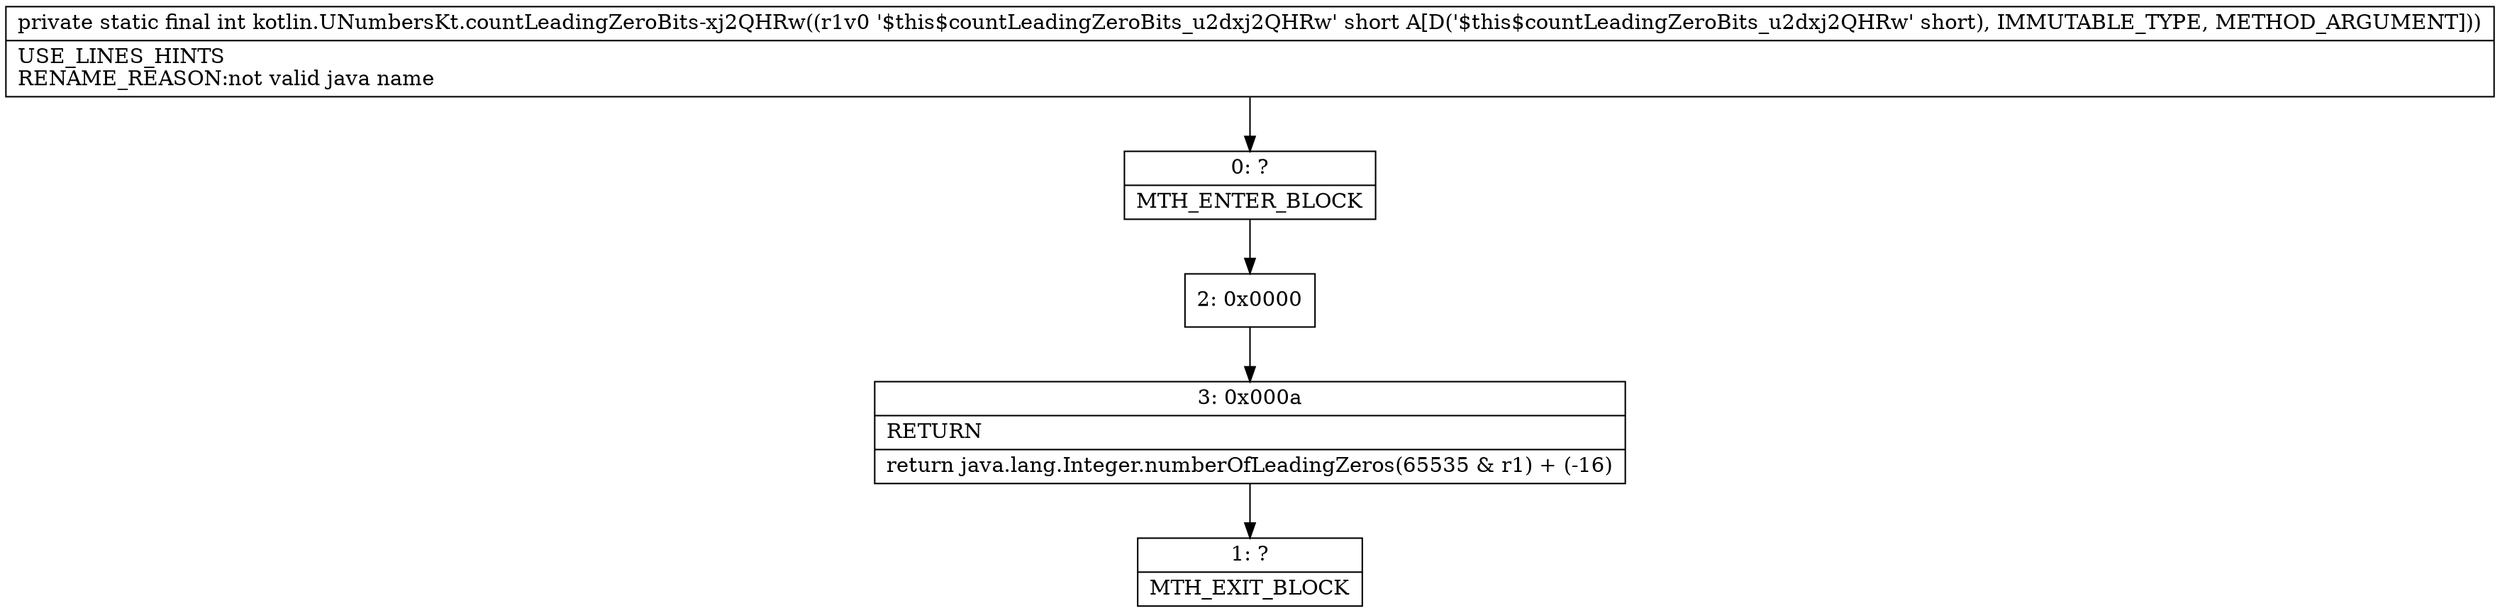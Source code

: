 digraph "CFG forkotlin.UNumbersKt.countLeadingZeroBits\-xj2QHRw(S)I" {
Node_0 [shape=record,label="{0\:\ ?|MTH_ENTER_BLOCK\l}"];
Node_2 [shape=record,label="{2\:\ 0x0000}"];
Node_3 [shape=record,label="{3\:\ 0x000a|RETURN\l|return java.lang.Integer.numberOfLeadingZeros(65535 & r1) + (\-16)\l}"];
Node_1 [shape=record,label="{1\:\ ?|MTH_EXIT_BLOCK\l}"];
MethodNode[shape=record,label="{private static final int kotlin.UNumbersKt.countLeadingZeroBits\-xj2QHRw((r1v0 '$this$countLeadingZeroBits_u2dxj2QHRw' short A[D('$this$countLeadingZeroBits_u2dxj2QHRw' short), IMMUTABLE_TYPE, METHOD_ARGUMENT]))  | USE_LINES_HINTS\lRENAME_REASON:not valid java name\l}"];
MethodNode -> Node_0;Node_0 -> Node_2;
Node_2 -> Node_3;
Node_3 -> Node_1;
}

